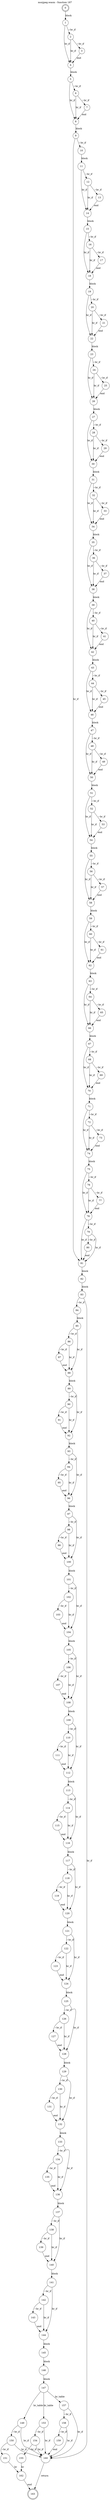 digraph finite_state_machine {
    label = "mozjpeg.wasm - function 187"
    labelloc =  t
    labelfontsize = 16
    labelfontcolor = black
    labelfontname = "Helvetica"
    node [shape = doublecircle]; 0 163;
    node [shape = circle];
    0 -> 1[label="block"];
    1 -> 2[label="~br_if"];
    1 -> 4[label="br_if"];
    2 -> 3[label="~br_if"];
    2 -> 4[label="br_if"];
    3 -> 4[label="end"];
    4 -> 5[label="block"];
    5 -> 6[label="~br_if"];
    5 -> 8[label="br_if"];
    6 -> 7[label="~br_if"];
    6 -> 8[label="br_if"];
    7 -> 8[label="end"];
    8 -> 9[label="block"];
    9 -> 10[label="~br_if"];
    9 -> 81[label="br_if"];
    10 -> 11[label="block"];
    11 -> 12[label="~br_if"];
    11 -> 14[label="br_if"];
    12 -> 13[label="~br_if"];
    12 -> 14[label="br_if"];
    13 -> 14[label="end"];
    14 -> 15[label="block"];
    15 -> 16[label="~br_if"];
    15 -> 18[label="br_if"];
    16 -> 17[label="~br_if"];
    16 -> 18[label="br_if"];
    17 -> 18[label="end"];
    18 -> 19[label="block"];
    19 -> 20[label="~br_if"];
    19 -> 22[label="br_if"];
    20 -> 21[label="~br_if"];
    20 -> 22[label="br_if"];
    21 -> 22[label="end"];
    22 -> 23[label="block"];
    23 -> 24[label="~br_if"];
    23 -> 26[label="br_if"];
    24 -> 25[label="~br_if"];
    24 -> 26[label="br_if"];
    25 -> 26[label="end"];
    26 -> 27[label="block"];
    27 -> 28[label="~br_if"];
    27 -> 30[label="br_if"];
    28 -> 29[label="~br_if"];
    28 -> 30[label="br_if"];
    29 -> 30[label="end"];
    30 -> 31[label="block"];
    31 -> 32[label="~br_if"];
    31 -> 34[label="br_if"];
    32 -> 33[label="~br_if"];
    32 -> 34[label="br_if"];
    33 -> 34[label="end"];
    34 -> 35[label="block"];
    35 -> 36[label="~br_if"];
    35 -> 38[label="br_if"];
    36 -> 37[label="~br_if"];
    36 -> 38[label="br_if"];
    37 -> 38[label="end"];
    38 -> 39[label="block"];
    39 -> 40[label="~br_if"];
    39 -> 42[label="br_if"];
    40 -> 41[label="~br_if"];
    40 -> 42[label="br_if"];
    41 -> 42[label="end"];
    42 -> 43[label="block"];
    43 -> 44[label="~br_if"];
    43 -> 46[label="br_if"];
    44 -> 45[label="~br_if"];
    44 -> 46[label="br_if"];
    45 -> 46[label="end"];
    46 -> 47[label="block"];
    47 -> 48[label="~br_if"];
    47 -> 50[label="br_if"];
    48 -> 49[label="~br_if"];
    48 -> 50[label="br_if"];
    49 -> 50[label="end"];
    50 -> 51[label="block"];
    51 -> 52[label="~br_if"];
    51 -> 54[label="br_if"];
    52 -> 53[label="~br_if"];
    52 -> 54[label="br_if"];
    53 -> 54[label="end"];
    54 -> 55[label="block"];
    55 -> 56[label="~br_if"];
    55 -> 58[label="br_if"];
    56 -> 57[label="~br_if"];
    56 -> 58[label="br_if"];
    57 -> 58[label="end"];
    58 -> 59[label="block"];
    59 -> 60[label="~br_if"];
    59 -> 62[label="br_if"];
    60 -> 61[label="~br_if"];
    60 -> 62[label="br_if"];
    61 -> 62[label="end"];
    62 -> 63[label="block"];
    63 -> 64[label="~br_if"];
    63 -> 66[label="br_if"];
    64 -> 65[label="~br_if"];
    64 -> 66[label="br_if"];
    65 -> 66[label="end"];
    66 -> 67[label="block"];
    67 -> 68[label="~br_if"];
    67 -> 70[label="br_if"];
    68 -> 69[label="~br_if"];
    68 -> 70[label="br_if"];
    69 -> 70[label="end"];
    70 -> 71[label="block"];
    71 -> 72[label="~br_if"];
    71 -> 74[label="br_if"];
    72 -> 73[label="~br_if"];
    72 -> 74[label="br_if"];
    73 -> 74[label="end"];
    74 -> 75[label="block"];
    75 -> 76[label="~br_if"];
    75 -> 78[label="br_if"];
    76 -> 77[label="~br_if"];
    76 -> 78[label="br_if"];
    77 -> 78[label="end"];
    78 -> 79[label="~br_if"];
    78 -> 81[label="br_if"];
    79 -> 80[label="~br_if"];
    79 -> 81[label="br_if"];
    80 -> 81[label="end"];
    81 -> 82[label="block"];
    82 -> 83[label="block"];
    83 -> 84[label="~br_if"];
    83 -> 160[label="br_if"];
    84 -> 85[label="block"];
    85 -> 86[label="~br_if"];
    85 -> 88[label="br_if"];
    86 -> 87[label="~br_if"];
    86 -> 88[label="br_if"];
    87 -> 88[label="end"];
    88 -> 89[label="block"];
    89 -> 90[label="~br_if"];
    89 -> 92[label="br_if"];
    90 -> 91[label="~br_if"];
    90 -> 92[label="br_if"];
    91 -> 92[label="end"];
    92 -> 93[label="block"];
    93 -> 94[label="~br_if"];
    93 -> 96[label="br_if"];
    94 -> 95[label="~br_if"];
    94 -> 96[label="br_if"];
    95 -> 96[label="end"];
    96 -> 97[label="block"];
    97 -> 98[label="~br_if"];
    97 -> 100[label="br_if"];
    98 -> 99[label="~br_if"];
    98 -> 100[label="br_if"];
    99 -> 100[label="end"];
    100 -> 101[label="block"];
    101 -> 102[label="~br_if"];
    101 -> 104[label="br_if"];
    102 -> 103[label="~br_if"];
    102 -> 104[label="br_if"];
    103 -> 104[label="end"];
    104 -> 105[label="block"];
    105 -> 106[label="~br_if"];
    105 -> 108[label="br_if"];
    106 -> 107[label="~br_if"];
    106 -> 108[label="br_if"];
    107 -> 108[label="end"];
    108 -> 109[label="block"];
    109 -> 110[label="~br_if"];
    109 -> 112[label="br_if"];
    110 -> 111[label="~br_if"];
    110 -> 112[label="br_if"];
    111 -> 112[label="end"];
    112 -> 113[label="block"];
    113 -> 114[label="~br_if"];
    113 -> 116[label="br_if"];
    114 -> 115[label="~br_if"];
    114 -> 116[label="br_if"];
    115 -> 116[label="end"];
    116 -> 117[label="block"];
    117 -> 118[label="~br_if"];
    117 -> 120[label="br_if"];
    118 -> 119[label="~br_if"];
    118 -> 120[label="br_if"];
    119 -> 120[label="end"];
    120 -> 121[label="block"];
    121 -> 122[label="~br_if"];
    121 -> 124[label="br_if"];
    122 -> 123[label="~br_if"];
    122 -> 124[label="br_if"];
    123 -> 124[label="end"];
    124 -> 125[label="block"];
    125 -> 126[label="~br_if"];
    125 -> 128[label="br_if"];
    126 -> 127[label="~br_if"];
    126 -> 128[label="br_if"];
    127 -> 128[label="end"];
    128 -> 129[label="block"];
    129 -> 130[label="~br_if"];
    129 -> 132[label="br_if"];
    130 -> 131[label="~br_if"];
    130 -> 132[label="br_if"];
    131 -> 132[label="end"];
    132 -> 133[label="block"];
    133 -> 134[label="~br_if"];
    133 -> 136[label="br_if"];
    134 -> 135[label="~br_if"];
    134 -> 136[label="br_if"];
    135 -> 136[label="end"];
    136 -> 137[label="block"];
    137 -> 138[label="~br_if"];
    137 -> 140[label="br_if"];
    138 -> 139[label="~br_if"];
    138 -> 140[label="br_if"];
    139 -> 140[label="end"];
    140 -> 141[label="block"];
    141 -> 142[label="~br_if"];
    141 -> 144[label="br_if"];
    142 -> 143[label="~br_if"];
    142 -> 144[label="br_if"];
    143 -> 144[label="end"];
    144 -> 145[label="block"];
    145 -> 146[label="block"];
    146 -> 147[label="block"];
    147 -> 149[label="br_table"];
    147 -> 157[label="br_table"];
    147 -> 153[label="br_table"];
    149 -> 150[label="~br_if"];
    149 -> 160[label="br_if"];
    150 -> 151[label="~br_if"];
    150 -> 160[label="br_if"];
    151 -> 162[label="br"];
    153 -> 154[label="~br_if"];
    153 -> 160[label="br_if"];
    154 -> 155[label="~br_if"];
    154 -> 160[label="br_if"];
    155 -> 162[label="br"];
    157 -> 158[label="~br_if"];
    157 -> 160[label="br_if"];
    158 -> 159[label="~br_if"];
    158 -> 160[label="br_if"];
    159 -> 160[label="end"];
    160 -> 163[label="return"];
    162 -> 163[label="end"];
}

